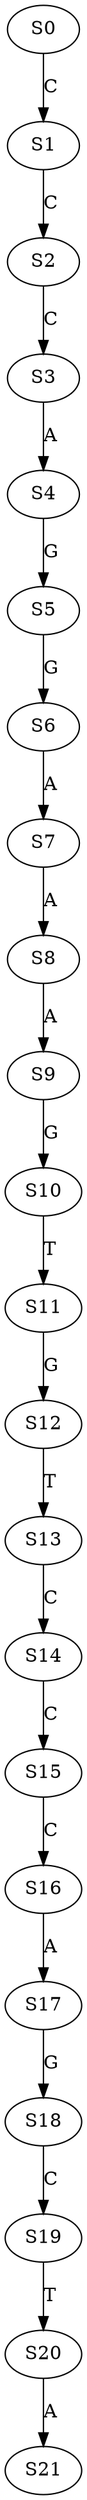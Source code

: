 strict digraph  {
	S0 -> S1 [ label = C ];
	S1 -> S2 [ label = C ];
	S2 -> S3 [ label = C ];
	S3 -> S4 [ label = A ];
	S4 -> S5 [ label = G ];
	S5 -> S6 [ label = G ];
	S6 -> S7 [ label = A ];
	S7 -> S8 [ label = A ];
	S8 -> S9 [ label = A ];
	S9 -> S10 [ label = G ];
	S10 -> S11 [ label = T ];
	S11 -> S12 [ label = G ];
	S12 -> S13 [ label = T ];
	S13 -> S14 [ label = C ];
	S14 -> S15 [ label = C ];
	S15 -> S16 [ label = C ];
	S16 -> S17 [ label = A ];
	S17 -> S18 [ label = G ];
	S18 -> S19 [ label = C ];
	S19 -> S20 [ label = T ];
	S20 -> S21 [ label = A ];
}

